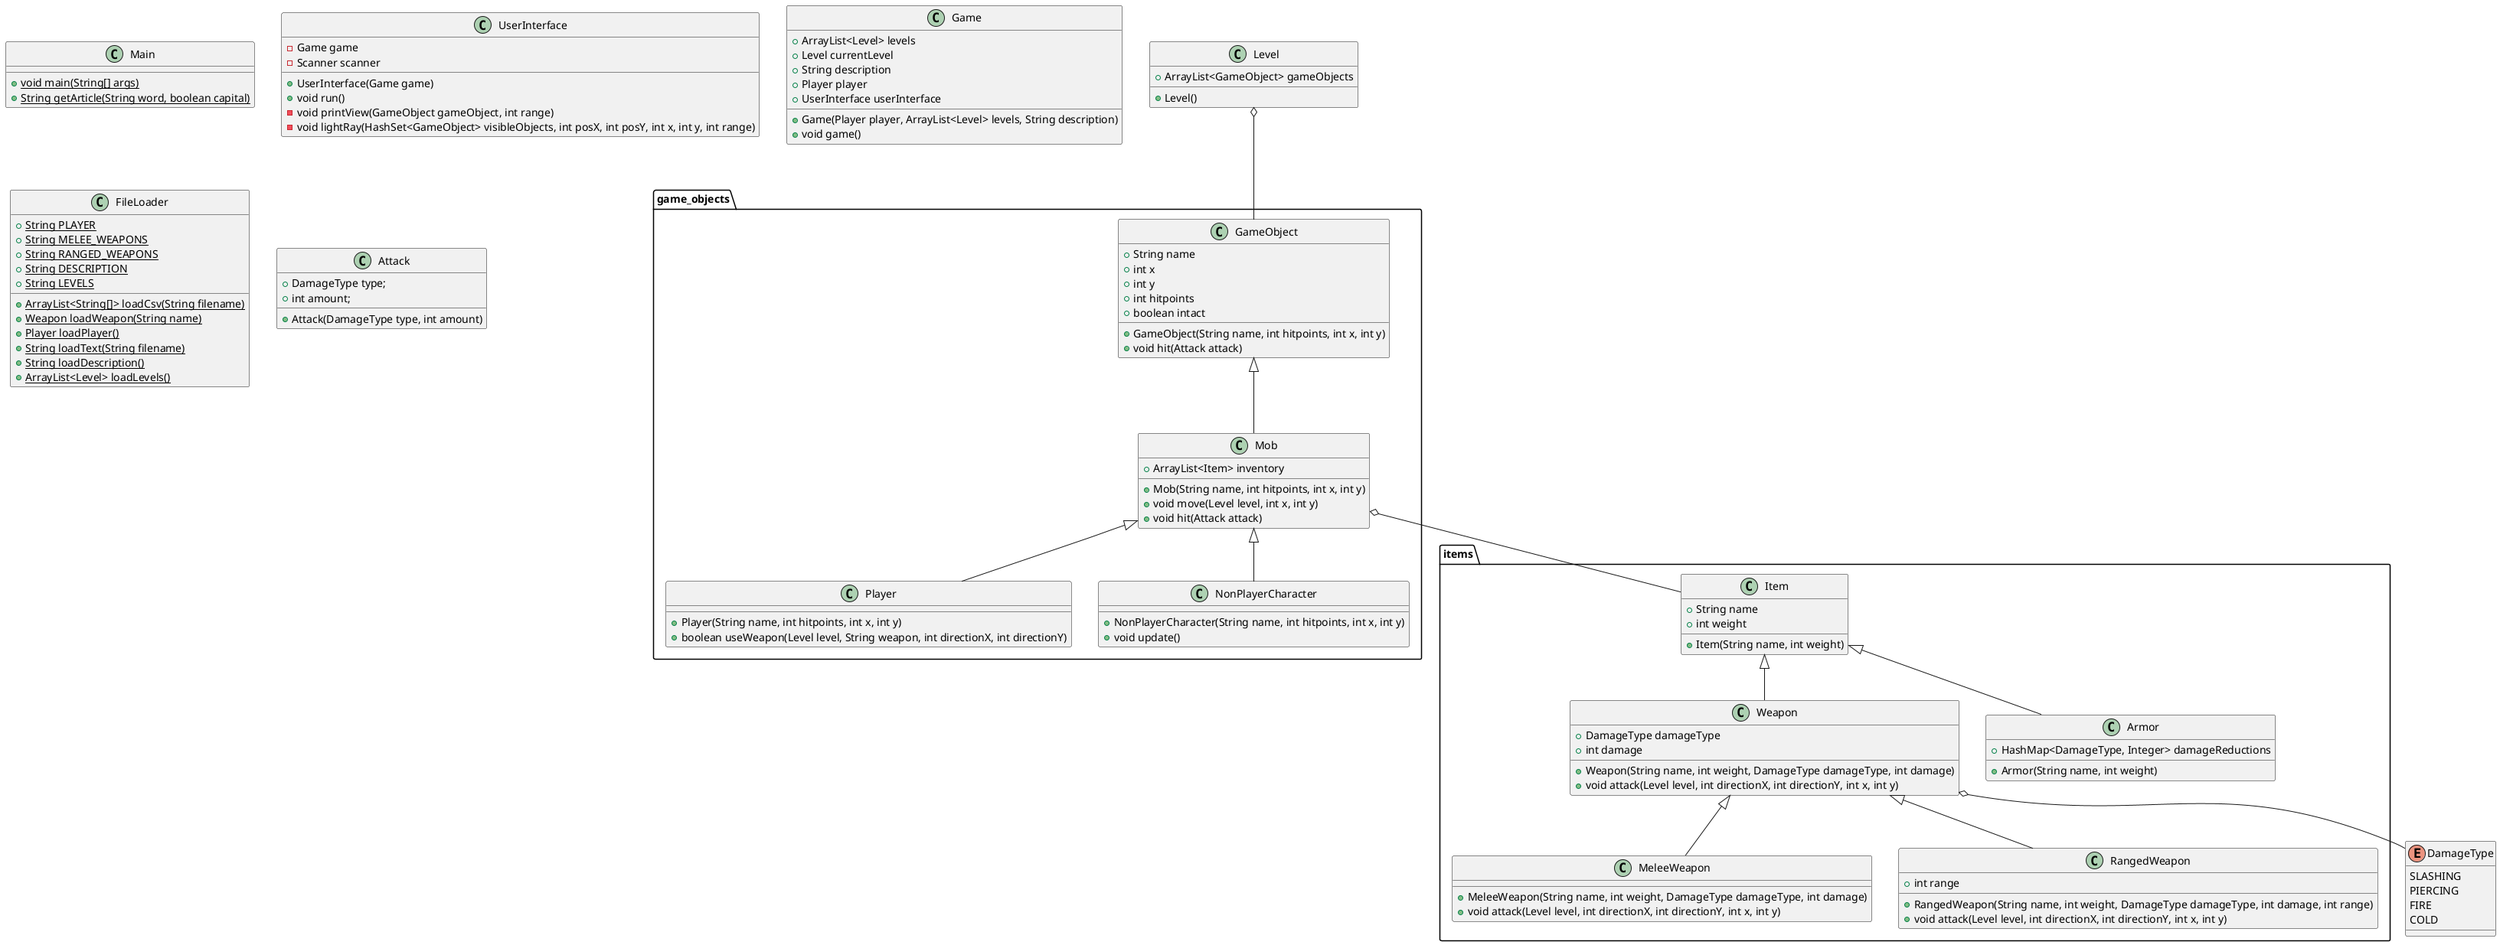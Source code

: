 @startuml

class Main {
    + {static} void main(String[] args)
    + {static} String getArticle(String word, boolean capital)
}

class UserInterface {
    - Game game
    - Scanner scanner

    + UserInterface(Game game)
    + void run()
    - void printView(GameObject gameObject, int range)
    - void lightRay(HashSet<GameObject> visibleObjects, int posX, int posY, int x, int y, int range)
}

class Level {
    + ArrayList<GameObject> gameObjects
    + Level()
}

class Game {
    + ArrayList<Level> levels
    + Level currentLevel
    + String description
    + Player player
    + UserInterface userInterface

    + Game(Player player, ArrayList<Level> levels, String description)
    + void game()
}

class FileLoader {
    + {static} String PLAYER
    + {static} String MELEE_WEAPONS
    + {static} String RANGED_WEAPONS
    + {static} String DESCRIPTION
    + {static} String LEVELS

    + {static} ArrayList<String[]> loadCsv(String filename)
    + {static} Weapon loadWeapon(String name)
    + {static} Player loadPlayer()
    + {static} String loadText(String filename)
    + {static} String loadDescription()
    + {static} ArrayList<Level> loadLevels()
}

class Attack {
    + DamageType type;
    + int amount;

    + Attack(DamageType type, int amount)
}

enum DamageType {
    SLASHING
    PIERCING
    FIRE
    COLD
}

package game_objects {
    Level o-- GameObject

    GameObject <|-- Mob
    Mob <|-- Player
    Mob <|-- NonPlayerCharacter


    class GameObject {
        + String name
        + int x
        + int y
        + int hitpoints
        + boolean intact

        + GameObject(String name, int hitpoints, int x, int y)
        + void hit(Attack attack)
    }

    class Mob {
        + ArrayList<Item> inventory

        + Mob(String name, int hitpoints, int x, int y)
        + void move(Level level, int x, int y)
        + void hit(Attack attack)
    }

    class NonPlayerCharacter {
        + NonPlayerCharacter(String name, int hitpoints, int x, int y)
        + void update()
    }

    class Player {
        + Player(String name, int hitpoints, int x, int y)
        + boolean useWeapon(Level level, String weapon, int directionX, int directionY)
    }
}

package items {
    Weapon o-- DamageType
    Item <|-- Armor
    Item <|-- Weapon
    Weapon <|-- MeleeWeapon
    Weapon <|-- RangedWeapon
    Mob o-- Item

    class Item {
        + String name
        + int weight

        + Item(String name, int weight)
    }

    class Weapon {
        + DamageType damageType
        + int damage

        + Weapon(String name, int weight, DamageType damageType, int damage)
        + void attack(Level level, int directionX, int directionY, int x, int y)
    }

    class MeleeWeapon {
        + MeleeWeapon(String name, int weight, DamageType damageType, int damage)
        + void attack(Level level, int directionX, int directionY, int x, int y)
    }

    class RangedWeapon {
        + int range

        + RangedWeapon(String name, int weight, DamageType damageType, int damage, int range)
        + void attack(Level level, int directionX, int directionY, int x, int y)
    }

    class Armor {
        + HashMap<DamageType, Integer> damageReductions

        + Armor(String name, int weight)
    }
}

@enduml